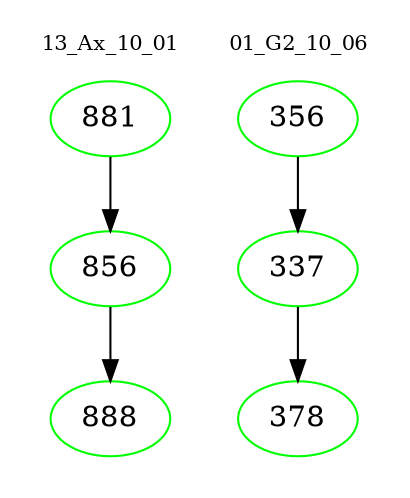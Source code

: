 digraph{
subgraph cluster_0 {
color = white
label = "13_Ax_10_01";
fontsize=10;
T0_881 [label="881", color="green"]
T0_881 -> T0_856 [color="black"]
T0_856 [label="856", color="green"]
T0_856 -> T0_888 [color="black"]
T0_888 [label="888", color="green"]
}
subgraph cluster_1 {
color = white
label = "01_G2_10_06";
fontsize=10;
T1_356 [label="356", color="green"]
T1_356 -> T1_337 [color="black"]
T1_337 [label="337", color="green"]
T1_337 -> T1_378 [color="black"]
T1_378 [label="378", color="green"]
}
}
